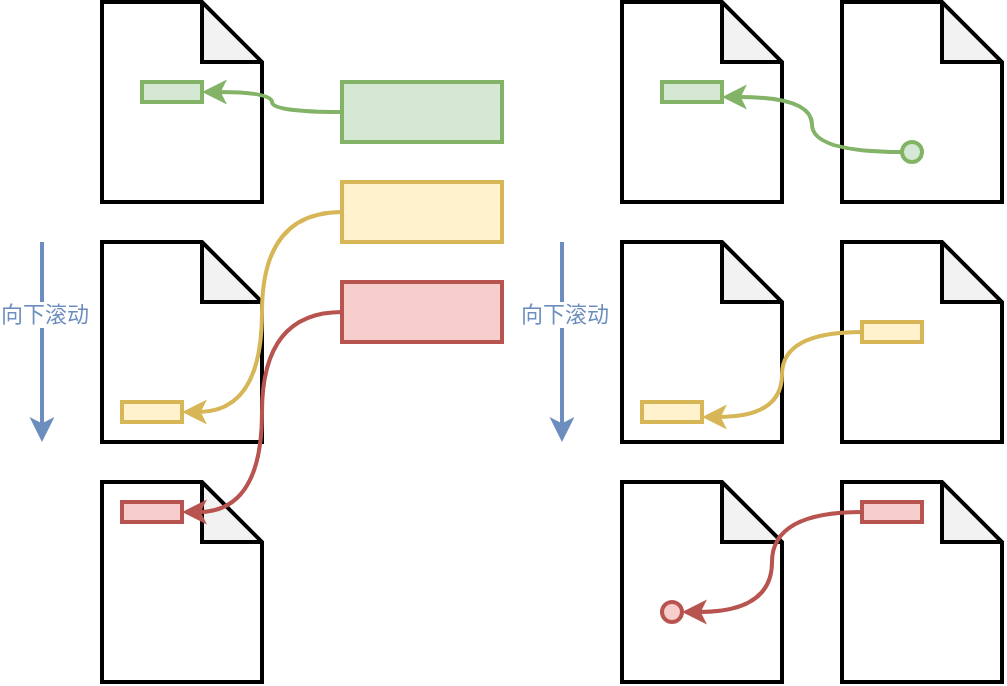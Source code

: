 <mxfile version="26.0.4">
  <diagram name="第 1 页" id="FAblDaHDdPsiolcXKsLZ">
    <mxGraphModel dx="1242" dy="758" grid="1" gridSize="10" guides="1" tooltips="1" connect="1" arrows="1" fold="1" page="1" pageScale="1" pageWidth="827" pageHeight="1169" math="0" shadow="0">
      <root>
        <mxCell id="0" />
        <mxCell id="1" parent="0" />
        <mxCell id="PoOvZE_jFAfME5Ce7g3m-1" value="" style="shape=note;whiteSpace=wrap;html=1;backgroundOutline=1;darkOpacity=0.05;strokeWidth=2;" vertex="1" parent="1">
          <mxGeometry x="180" y="280" width="80" height="100" as="geometry" />
        </mxCell>
        <mxCell id="PoOvZE_jFAfME5Ce7g3m-2" value="" style="shape=note;whiteSpace=wrap;html=1;backgroundOutline=1;darkOpacity=0.05;strokeWidth=2;" vertex="1" parent="1">
          <mxGeometry x="180" y="400" width="80" height="100" as="geometry" />
        </mxCell>
        <mxCell id="PoOvZE_jFAfME5Ce7g3m-3" value="" style="shape=note;whiteSpace=wrap;html=1;backgroundOutline=1;darkOpacity=0.05;strokeWidth=2;" vertex="1" parent="1">
          <mxGeometry x="180" y="520" width="80" height="100" as="geometry" />
        </mxCell>
        <mxCell id="PoOvZE_jFAfME5Ce7g3m-4" value="" style="endArrow=classic;html=1;rounded=0;strokeWidth=2;fillColor=#dae8fc;strokeColor=#6c8ebf;" edge="1" parent="1">
          <mxGeometry width="50" height="50" relative="1" as="geometry">
            <mxPoint x="150" y="400" as="sourcePoint" />
            <mxPoint x="150" y="500" as="targetPoint" />
          </mxGeometry>
        </mxCell>
        <mxCell id="PoOvZE_jFAfME5Ce7g3m-5" value="向下滚动" style="edgeLabel;html=1;align=center;verticalAlign=middle;resizable=0;points=[];fontColor=light-dark(#6c8ebf, #ededed);" vertex="1" connectable="0" parent="PoOvZE_jFAfME5Ce7g3m-4">
          <mxGeometry x="-0.28" y="1" relative="1" as="geometry">
            <mxPoint as="offset" />
          </mxGeometry>
        </mxCell>
        <mxCell id="PoOvZE_jFAfME5Ce7g3m-14" style="edgeStyle=orthogonalEdgeStyle;rounded=0;orthogonalLoop=1;jettySize=auto;html=1;entryX=1;entryY=0.5;entryDx=0;entryDy=0;curved=1;strokeWidth=2;fillColor=#d5e8d4;strokeColor=#82b366;" edge="1" parent="1" source="PoOvZE_jFAfME5Ce7g3m-6" target="PoOvZE_jFAfME5Ce7g3m-9">
          <mxGeometry relative="1" as="geometry" />
        </mxCell>
        <mxCell id="PoOvZE_jFAfME5Ce7g3m-6" value="" style="rounded=0;whiteSpace=wrap;html=1;strokeWidth=2;fillColor=#d5e8d4;strokeColor=#82b366;" vertex="1" parent="1">
          <mxGeometry x="300" y="320" width="80" height="30" as="geometry" />
        </mxCell>
        <mxCell id="PoOvZE_jFAfME5Ce7g3m-15" style="edgeStyle=orthogonalEdgeStyle;rounded=0;orthogonalLoop=1;jettySize=auto;html=1;entryX=1;entryY=0.5;entryDx=0;entryDy=0;curved=1;strokeWidth=2;fillColor=#fff2cc;strokeColor=#d6b656;" edge="1" parent="1" source="PoOvZE_jFAfME5Ce7g3m-7" target="PoOvZE_jFAfME5Ce7g3m-10">
          <mxGeometry relative="1" as="geometry" />
        </mxCell>
        <mxCell id="PoOvZE_jFAfME5Ce7g3m-7" value="" style="rounded=0;whiteSpace=wrap;html=1;strokeWidth=2;fillColor=#fff2cc;strokeColor=#d6b656;" vertex="1" parent="1">
          <mxGeometry x="300" y="370" width="80" height="30" as="geometry" />
        </mxCell>
        <mxCell id="PoOvZE_jFAfME5Ce7g3m-16" style="edgeStyle=orthogonalEdgeStyle;rounded=0;orthogonalLoop=1;jettySize=auto;html=1;entryX=1;entryY=0.5;entryDx=0;entryDy=0;curved=1;strokeWidth=2;fillColor=#f8cecc;strokeColor=#b85450;" edge="1" parent="1" source="PoOvZE_jFAfME5Ce7g3m-8" target="PoOvZE_jFAfME5Ce7g3m-11">
          <mxGeometry relative="1" as="geometry" />
        </mxCell>
        <mxCell id="PoOvZE_jFAfME5Ce7g3m-8" value="" style="rounded=0;whiteSpace=wrap;html=1;strokeWidth=2;fillColor=#f8cecc;strokeColor=#b85450;" vertex="1" parent="1">
          <mxGeometry x="300" y="420" width="80" height="30" as="geometry" />
        </mxCell>
        <mxCell id="PoOvZE_jFAfME5Ce7g3m-9" value="" style="rounded=0;whiteSpace=wrap;html=1;strokeWidth=2;fillColor=#d5e8d4;strokeColor=#82b366;" vertex="1" parent="1">
          <mxGeometry x="200" y="320" width="30" height="10" as="geometry" />
        </mxCell>
        <mxCell id="PoOvZE_jFAfME5Ce7g3m-10" value="" style="rounded=0;whiteSpace=wrap;html=1;strokeWidth=2;fillColor=#fff2cc;strokeColor=#d6b656;" vertex="1" parent="1">
          <mxGeometry x="190" y="480" width="30" height="10" as="geometry" />
        </mxCell>
        <mxCell id="PoOvZE_jFAfME5Ce7g3m-11" value="" style="rounded=0;whiteSpace=wrap;html=1;strokeWidth=2;fillColor=#f8cecc;strokeColor=#b85450;" vertex="1" parent="1">
          <mxGeometry x="190" y="530" width="30" height="10" as="geometry" />
        </mxCell>
        <mxCell id="PoOvZE_jFAfME5Ce7g3m-17" value="" style="shape=note;whiteSpace=wrap;html=1;backgroundOutline=1;darkOpacity=0.05;strokeWidth=2;" vertex="1" parent="1">
          <mxGeometry x="440" y="280" width="80" height="100" as="geometry" />
        </mxCell>
        <mxCell id="PoOvZE_jFAfME5Ce7g3m-18" value="" style="shape=note;whiteSpace=wrap;html=1;backgroundOutline=1;darkOpacity=0.05;strokeWidth=2;" vertex="1" parent="1">
          <mxGeometry x="440" y="400" width="80" height="100" as="geometry" />
        </mxCell>
        <mxCell id="PoOvZE_jFAfME5Ce7g3m-19" value="" style="shape=note;whiteSpace=wrap;html=1;backgroundOutline=1;darkOpacity=0.05;strokeWidth=2;" vertex="1" parent="1">
          <mxGeometry x="440" y="520" width="80" height="100" as="geometry" />
        </mxCell>
        <mxCell id="PoOvZE_jFAfME5Ce7g3m-20" value="" style="rounded=0;whiteSpace=wrap;html=1;strokeWidth=2;fillColor=#d5e8d4;strokeColor=#82b366;" vertex="1" parent="1">
          <mxGeometry x="460" y="320" width="30" height="10" as="geometry" />
        </mxCell>
        <mxCell id="PoOvZE_jFAfME5Ce7g3m-21" value="" style="rounded=0;whiteSpace=wrap;html=1;strokeWidth=2;fillColor=#fff2cc;strokeColor=#d6b656;" vertex="1" parent="1">
          <mxGeometry x="450" y="480" width="30" height="10" as="geometry" />
        </mxCell>
        <mxCell id="PoOvZE_jFAfME5Ce7g3m-23" value="" style="shape=note;whiteSpace=wrap;html=1;backgroundOutline=1;darkOpacity=0.05;strokeWidth=2;" vertex="1" parent="1">
          <mxGeometry x="550" y="280" width="80" height="100" as="geometry" />
        </mxCell>
        <mxCell id="PoOvZE_jFAfME5Ce7g3m-24" value="" style="shape=note;whiteSpace=wrap;html=1;backgroundOutline=1;darkOpacity=0.05;strokeWidth=2;" vertex="1" parent="1">
          <mxGeometry x="550" y="400" width="80" height="100" as="geometry" />
        </mxCell>
        <mxCell id="PoOvZE_jFAfME5Ce7g3m-25" value="" style="shape=note;whiteSpace=wrap;html=1;backgroundOutline=1;darkOpacity=0.05;strokeWidth=2;" vertex="1" parent="1">
          <mxGeometry x="550" y="520" width="80" height="100" as="geometry" />
        </mxCell>
        <mxCell id="PoOvZE_jFAfME5Ce7g3m-35" style="edgeStyle=orthogonalEdgeStyle;rounded=0;orthogonalLoop=1;jettySize=auto;html=1;entryX=1;entryY=0.75;entryDx=0;entryDy=0;curved=1;strokeWidth=2;fillColor=#fff2cc;strokeColor=#d6b656;" edge="1" parent="1" source="PoOvZE_jFAfME5Ce7g3m-27" target="PoOvZE_jFAfME5Ce7g3m-21">
          <mxGeometry relative="1" as="geometry" />
        </mxCell>
        <mxCell id="PoOvZE_jFAfME5Ce7g3m-27" value="" style="rounded=0;whiteSpace=wrap;html=1;strokeWidth=2;fillColor=#fff2cc;strokeColor=#d6b656;" vertex="1" parent="1">
          <mxGeometry x="560" y="440" width="30" height="10" as="geometry" />
        </mxCell>
        <mxCell id="PoOvZE_jFAfME5Ce7g3m-37" style="edgeStyle=orthogonalEdgeStyle;rounded=0;orthogonalLoop=1;jettySize=auto;html=1;entryX=1;entryY=0.5;entryDx=0;entryDy=0;curved=1;strokeWidth=2;fillColor=#f8cecc;strokeColor=#b85450;" edge="1" parent="1" source="PoOvZE_jFAfME5Ce7g3m-28" target="PoOvZE_jFAfME5Ce7g3m-36">
          <mxGeometry relative="1" as="geometry" />
        </mxCell>
        <mxCell id="PoOvZE_jFAfME5Ce7g3m-28" value="" style="rounded=0;whiteSpace=wrap;html=1;strokeWidth=2;fillColor=#f8cecc;strokeColor=#b85450;" vertex="1" parent="1">
          <mxGeometry x="560" y="530" width="30" height="10" as="geometry" />
        </mxCell>
        <mxCell id="PoOvZE_jFAfME5Ce7g3m-34" style="edgeStyle=orthogonalEdgeStyle;rounded=0;orthogonalLoop=1;jettySize=auto;html=1;entryX=1;entryY=0.75;entryDx=0;entryDy=0;curved=1;strokeWidth=2;fillColor=#d5e8d4;strokeColor=#82b366;" edge="1" parent="1" source="PoOvZE_jFAfME5Ce7g3m-33" target="PoOvZE_jFAfME5Ce7g3m-20">
          <mxGeometry relative="1" as="geometry" />
        </mxCell>
        <mxCell id="PoOvZE_jFAfME5Ce7g3m-33" value="" style="ellipse;whiteSpace=wrap;html=1;aspect=fixed;strokeWidth=2;fillColor=#d5e8d4;strokeColor=#82b366;" vertex="1" parent="1">
          <mxGeometry x="580" y="350" width="10" height="10" as="geometry" />
        </mxCell>
        <mxCell id="PoOvZE_jFAfME5Ce7g3m-36" value="" style="ellipse;whiteSpace=wrap;html=1;aspect=fixed;strokeWidth=2;fillColor=#f8cecc;strokeColor=#b85450;" vertex="1" parent="1">
          <mxGeometry x="460" y="580" width="10" height="10" as="geometry" />
        </mxCell>
        <mxCell id="PoOvZE_jFAfME5Ce7g3m-40" value="" style="endArrow=classic;html=1;rounded=0;strokeWidth=2;fillColor=#dae8fc;strokeColor=#6c8ebf;" edge="1" parent="1">
          <mxGeometry width="50" height="50" relative="1" as="geometry">
            <mxPoint x="410" y="400" as="sourcePoint" />
            <mxPoint x="410" y="500" as="targetPoint" />
          </mxGeometry>
        </mxCell>
        <mxCell id="PoOvZE_jFAfME5Ce7g3m-41" value="向下滚动" style="edgeLabel;html=1;align=center;verticalAlign=middle;resizable=0;points=[];fontColor=light-dark(#6c8ebf, #ededed);" vertex="1" connectable="0" parent="PoOvZE_jFAfME5Ce7g3m-40">
          <mxGeometry x="-0.28" y="1" relative="1" as="geometry">
            <mxPoint as="offset" />
          </mxGeometry>
        </mxCell>
      </root>
    </mxGraphModel>
  </diagram>
</mxfile>
